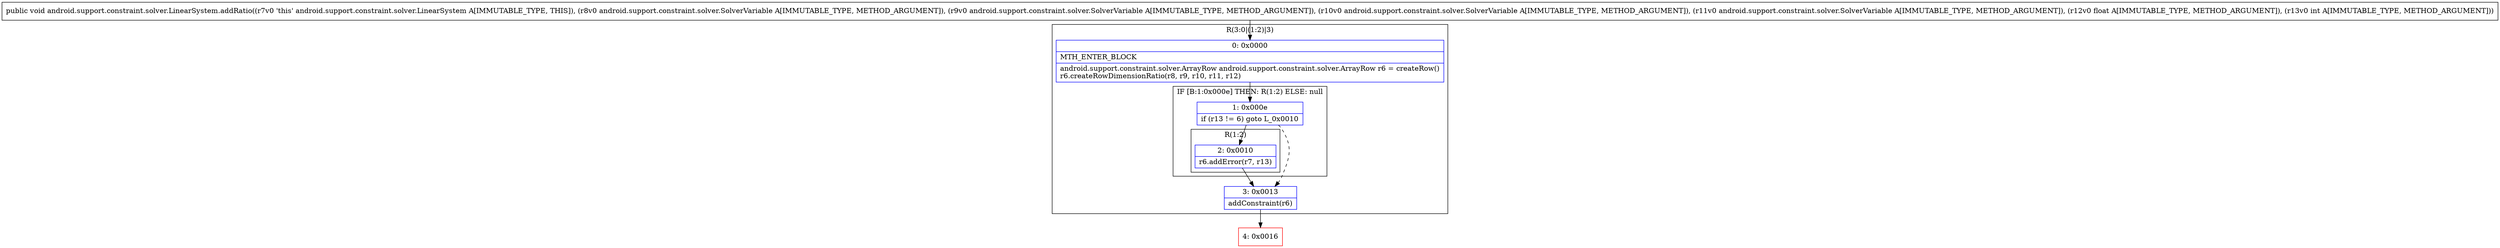 digraph "CFG forandroid.support.constraint.solver.LinearSystem.addRatio(Landroid\/support\/constraint\/solver\/SolverVariable;Landroid\/support\/constraint\/solver\/SolverVariable;Landroid\/support\/constraint\/solver\/SolverVariable;Landroid\/support\/constraint\/solver\/SolverVariable;FI)V" {
subgraph cluster_Region_1248667654 {
label = "R(3:0|(1:2)|3)";
node [shape=record,color=blue];
Node_0 [shape=record,label="{0\:\ 0x0000|MTH_ENTER_BLOCK\l|android.support.constraint.solver.ArrayRow android.support.constraint.solver.ArrayRow r6 = createRow()\lr6.createRowDimensionRatio(r8, r9, r10, r11, r12)\l}"];
subgraph cluster_IfRegion_1706196073 {
label = "IF [B:1:0x000e] THEN: R(1:2) ELSE: null";
node [shape=record,color=blue];
Node_1 [shape=record,label="{1\:\ 0x000e|if (r13 != 6) goto L_0x0010\l}"];
subgraph cluster_Region_16026890 {
label = "R(1:2)";
node [shape=record,color=blue];
Node_2 [shape=record,label="{2\:\ 0x0010|r6.addError(r7, r13)\l}"];
}
}
Node_3 [shape=record,label="{3\:\ 0x0013|addConstraint(r6)\l}"];
}
Node_4 [shape=record,color=red,label="{4\:\ 0x0016}"];
MethodNode[shape=record,label="{public void android.support.constraint.solver.LinearSystem.addRatio((r7v0 'this' android.support.constraint.solver.LinearSystem A[IMMUTABLE_TYPE, THIS]), (r8v0 android.support.constraint.solver.SolverVariable A[IMMUTABLE_TYPE, METHOD_ARGUMENT]), (r9v0 android.support.constraint.solver.SolverVariable A[IMMUTABLE_TYPE, METHOD_ARGUMENT]), (r10v0 android.support.constraint.solver.SolverVariable A[IMMUTABLE_TYPE, METHOD_ARGUMENT]), (r11v0 android.support.constraint.solver.SolverVariable A[IMMUTABLE_TYPE, METHOD_ARGUMENT]), (r12v0 float A[IMMUTABLE_TYPE, METHOD_ARGUMENT]), (r13v0 int A[IMMUTABLE_TYPE, METHOD_ARGUMENT])) }"];
MethodNode -> Node_0;
Node_0 -> Node_1;
Node_1 -> Node_2;
Node_1 -> Node_3[style=dashed];
Node_2 -> Node_3;
Node_3 -> Node_4;
}

